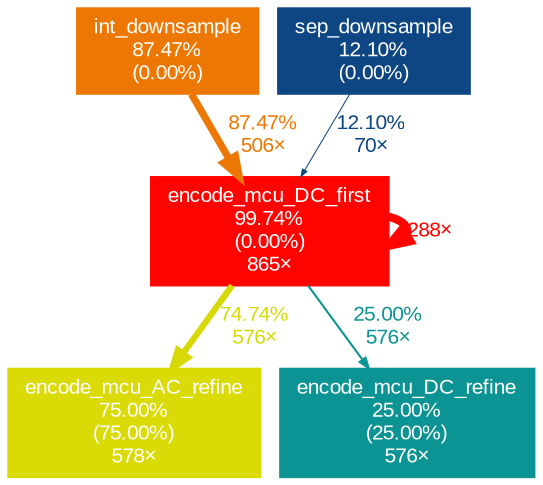 digraph {
	graph [fontname=Arial, nodesep=0.125, ranksep=0.25];
	node [fontcolor=white, fontname=Arial, height=0, shape=box, style=filled, width=0];
	edge [fontname=Arial];
	1 [color="#ff0300", fontcolor="#ffffff", fontsize="10.00", label="encode_mcu_DC_first\n99.74%\n(0.00%)\n865×"];
	1 -> 1 [arrowsize="1.00", color="#ff0300", fontcolor="#ff0300", fontsize="10.00", label="288×", labeldistance="3.99", penwidth="3.99"];
	1 -> 3 [arrowsize="0.86", color="#d7d906", fontcolor="#d7d906", fontsize="10.00", label="74.74%\n576×", labeldistance="2.99", penwidth="2.99"];
	1 -> 4 [arrowsize="0.50", color="#0c9393", fontcolor="#0c9393", fontsize="10.00", label="25.00%\n576×", labeldistance="1.00", penwidth="1.00"];
	2 [color="#ec7803", fontcolor="#ffffff", fontsize="10.00", label="int_downsample\n87.47%\n(0.00%)"];
	2 -> 1 [arrowsize="0.94", color="#ec7803", fontcolor="#ec7803", fontsize="10.00", label="87.47%\n506×", labeldistance="3.50", penwidth="3.50"];
	3 [color="#dada06", fontcolor="#ffffff", fontsize="10.00", label="encode_mcu_AC_refine\n75.00%\n(75.00%)\n578×"];
	4 [color="#0c9393", fontcolor="#ffffff", fontsize="10.00", label="encode_mcu_DC_refine\n25.00%\n(25.00%)\n576×"];
	5 [color="#0d4682", fontcolor="#ffffff", fontsize="10.00", label="sep_downsample\n12.10%\n(0.00%)"];
	5 -> 1 [arrowsize="0.35", color="#0d4682", fontcolor="#0d4682", fontsize="10.00", label="12.10%\n70×", labeldistance="0.50", penwidth="0.50"];
}
